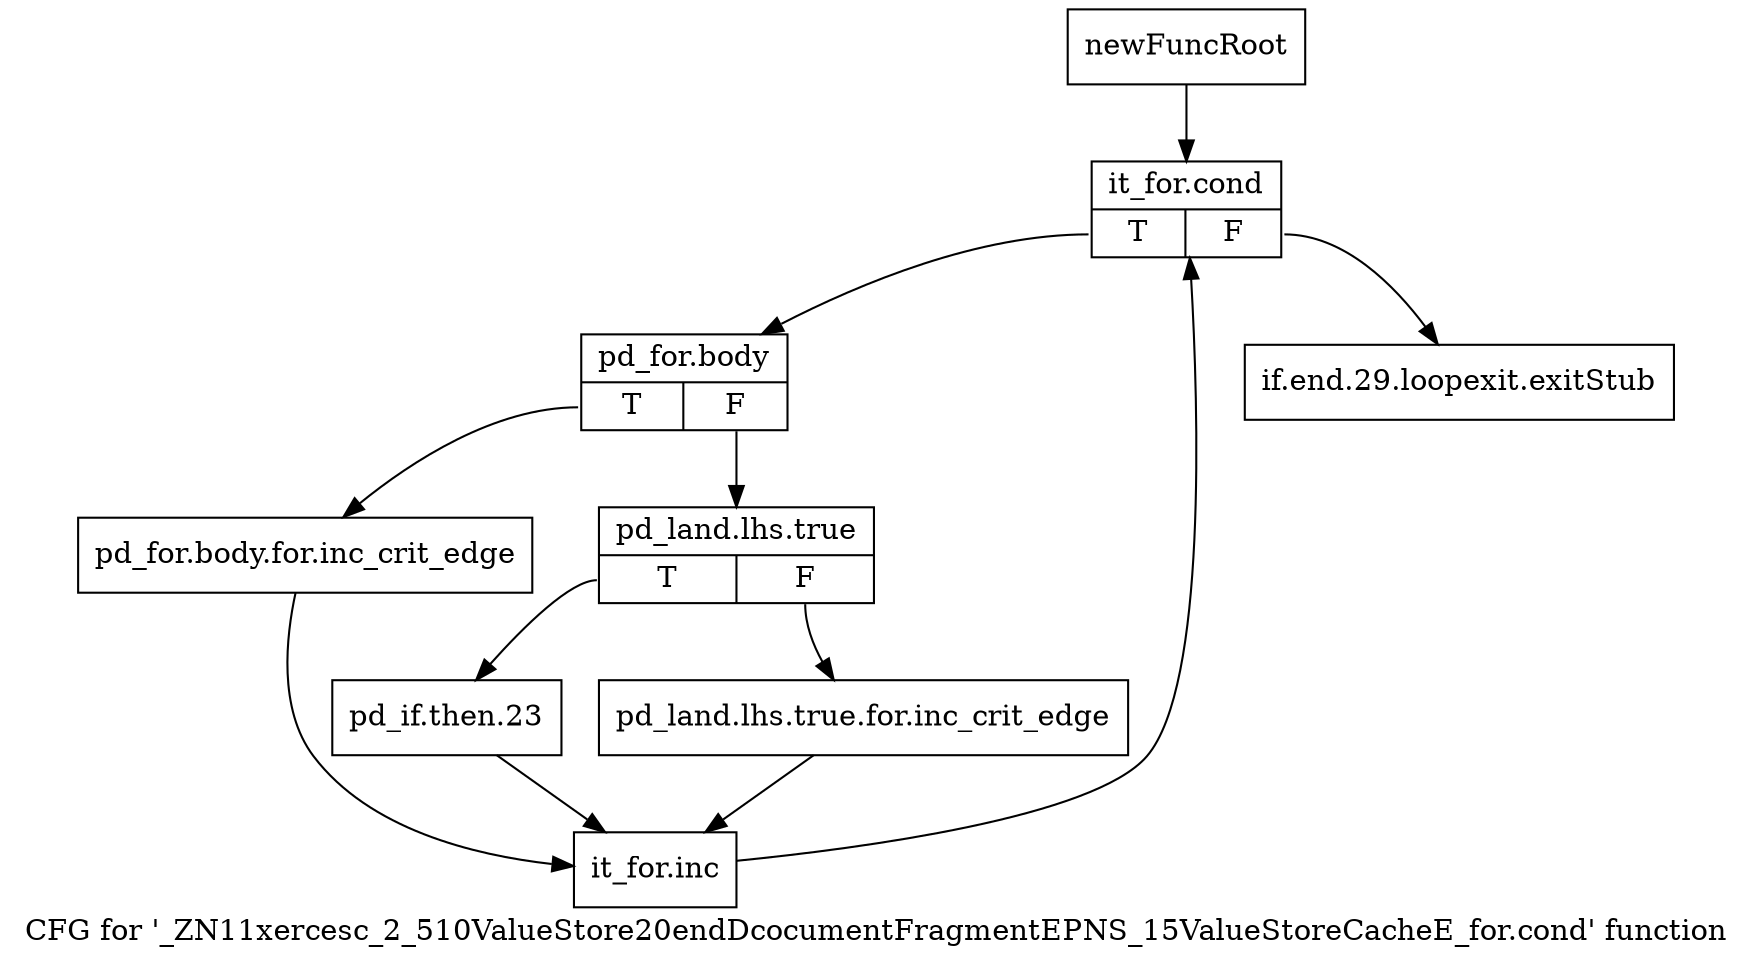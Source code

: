 digraph "CFG for '_ZN11xercesc_2_510ValueStore20endDcocumentFragmentEPNS_15ValueStoreCacheE_for.cond' function" {
	label="CFG for '_ZN11xercesc_2_510ValueStore20endDcocumentFragmentEPNS_15ValueStoreCacheE_for.cond' function";

	Node0x9ac3520 [shape=record,label="{newFuncRoot}"];
	Node0x9ac3520 -> Node0x9ac35c0;
	Node0x9ac3570 [shape=record,label="{if.end.29.loopexit.exitStub}"];
	Node0x9ac35c0 [shape=record,label="{it_for.cond|{<s0>T|<s1>F}}"];
	Node0x9ac35c0:s0 -> Node0x9ac3610;
	Node0x9ac35c0:s1 -> Node0x9ac3570;
	Node0x9ac3610 [shape=record,label="{pd_for.body|{<s0>T|<s1>F}}"];
	Node0x9ac3610:s0 -> Node0x9ac3750;
	Node0x9ac3610:s1 -> Node0x9ac3660;
	Node0x9ac3660 [shape=record,label="{pd_land.lhs.true|{<s0>T|<s1>F}}"];
	Node0x9ac3660:s0 -> Node0x9ac3700;
	Node0x9ac3660:s1 -> Node0x9ac36b0;
	Node0x9ac36b0 [shape=record,label="{pd_land.lhs.true.for.inc_crit_edge}"];
	Node0x9ac36b0 -> Node0x9ac37a0;
	Node0x9ac3700 [shape=record,label="{pd_if.then.23}"];
	Node0x9ac3700 -> Node0x9ac37a0;
	Node0x9ac3750 [shape=record,label="{pd_for.body.for.inc_crit_edge}"];
	Node0x9ac3750 -> Node0x9ac37a0;
	Node0x9ac37a0 [shape=record,label="{it_for.inc}"];
	Node0x9ac37a0 -> Node0x9ac35c0;
}
